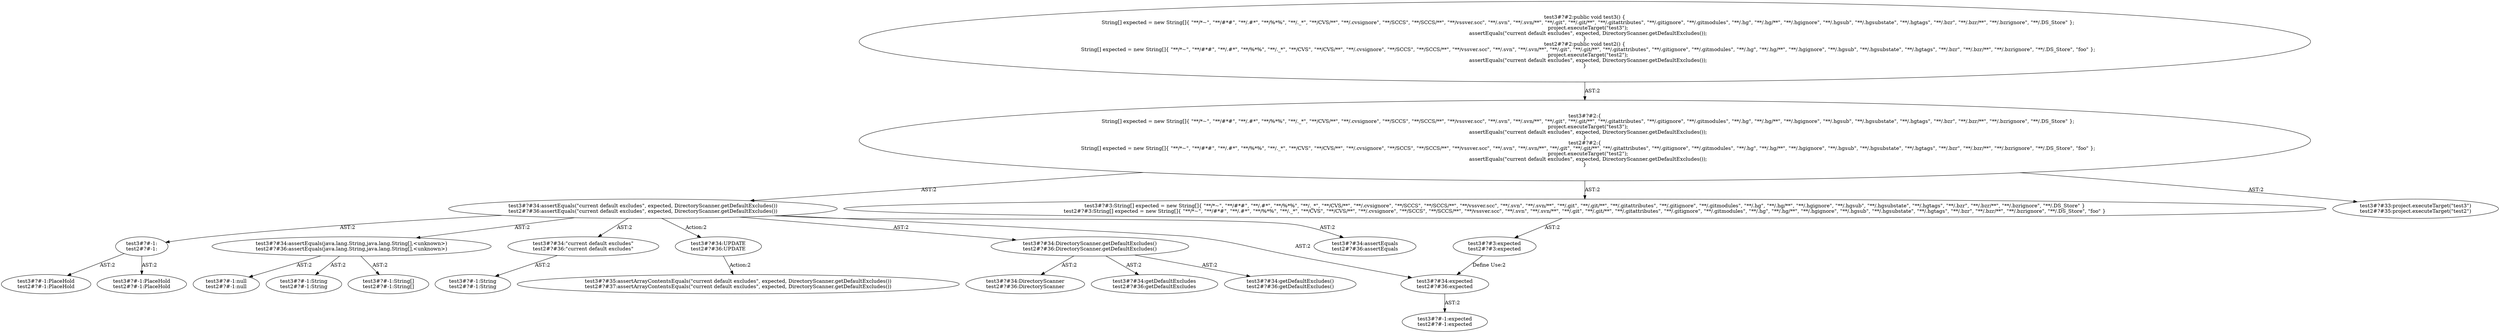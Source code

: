 digraph "Pattern" {
0 [label="test3#?#34:UPDATE
test2#?#36:UPDATE" shape=ellipse]
1 [label="test3#?#34:assertEquals(\"current default excludes\", expected, DirectoryScanner.getDefaultExcludes())
test2#?#36:assertEquals(\"current default excludes\", expected, DirectoryScanner.getDefaultExcludes())" shape=ellipse]
2 [label="test3#?#2:\{
    String[] expected = new String[]\{ \"**/*~\", \"**/#*#\", \"**/.#*\", \"**/%*%\", \"**/._*\", \"**/CVS/**\", \"**/.cvsignore\", \"**/SCCS\", \"**/SCCS/**\", \"**/vssver.scc\", \"**/.svn\", \"**/.svn/**\", \"**/.git\", \"**/.git/**\", \"**/.gitattributes\", \"**/.gitignore\", \"**/.gitmodules\", \"**/.hg\", \"**/.hg/**\", \"**/.hgignore\", \"**/.hgsub\", \"**/.hgsubstate\", \"**/.hgtags\", \"**/.bzr\", \"**/.bzr/**\", \"**/.bzrignore\", \"**/.DS_Store\" \};
    project.executeTarget(\"test3\");
    assertEquals(\"current default excludes\", expected, DirectoryScanner.getDefaultExcludes());
\}
test2#?#2:\{
    String[] expected = new String[]\{ \"**/*~\", \"**/#*#\", \"**/.#*\", \"**/%*%\", \"**/._*\", \"**/CVS\", \"**/CVS/**\", \"**/.cvsignore\", \"**/SCCS\", \"**/SCCS/**\", \"**/vssver.scc\", \"**/.svn\", \"**/.svn/**\", \"**/.git\", \"**/.git/**\", \"**/.gitattributes\", \"**/.gitignore\", \"**/.gitmodules\", \"**/.hg\", \"**/.hg/**\", \"**/.hgignore\", \"**/.hgsub\", \"**/.hgsubstate\", \"**/.hgtags\", \"**/.bzr\", \"**/.bzr/**\", \"**/.bzrignore\", \"**/.DS_Store\", \"foo\" \};
    project.executeTarget(\"test2\");
    assertEquals(\"current default excludes\", expected, DirectoryScanner.getDefaultExcludes());
\}" shape=ellipse]
3 [label="test3#?#2:public void test3() \{
    String[] expected = new String[]\{ \"**/*~\", \"**/#*#\", \"**/.#*\", \"**/%*%\", \"**/._*\", \"**/CVS/**\", \"**/.cvsignore\", \"**/SCCS\", \"**/SCCS/**\", \"**/vssver.scc\", \"**/.svn\", \"**/.svn/**\", \"**/.git\", \"**/.git/**\", \"**/.gitattributes\", \"**/.gitignore\", \"**/.gitmodules\", \"**/.hg\", \"**/.hg/**\", \"**/.hgignore\", \"**/.hgsub\", \"**/.hgsubstate\", \"**/.hgtags\", \"**/.bzr\", \"**/.bzr/**\", \"**/.bzrignore\", \"**/.DS_Store\" \};
    project.executeTarget(\"test3\");
    assertEquals(\"current default excludes\", expected, DirectoryScanner.getDefaultExcludes());
\}
test2#?#2:public void test2() \{
    String[] expected = new String[]\{ \"**/*~\", \"**/#*#\", \"**/.#*\", \"**/%*%\", \"**/._*\", \"**/CVS\", \"**/CVS/**\", \"**/.cvsignore\", \"**/SCCS\", \"**/SCCS/**\", \"**/vssver.scc\", \"**/.svn\", \"**/.svn/**\", \"**/.git\", \"**/.git/**\", \"**/.gitattributes\", \"**/.gitignore\", \"**/.gitmodules\", \"**/.hg\", \"**/.hg/**\", \"**/.hgignore\", \"**/.hgsub\", \"**/.hgsubstate\", \"**/.hgtags\", \"**/.bzr\", \"**/.bzr/**\", \"**/.bzrignore\", \"**/.DS_Store\", \"foo\" \};
    project.executeTarget(\"test2\");
    assertEquals(\"current default excludes\", expected, DirectoryScanner.getDefaultExcludes());
\}" shape=ellipse]
4 [label="test3#?#3:String[] expected = new String[]\{ \"**/*~\", \"**/#*#\", \"**/.#*\", \"**/%*%\", \"**/._*\", \"**/CVS/**\", \"**/.cvsignore\", \"**/SCCS\", \"**/SCCS/**\", \"**/vssver.scc\", \"**/.svn\", \"**/.svn/**\", \"**/.git\", \"**/.git/**\", \"**/.gitattributes\", \"**/.gitignore\", \"**/.gitmodules\", \"**/.hg\", \"**/.hg/**\", \"**/.hgignore\", \"**/.hgsub\", \"**/.hgsubstate\", \"**/.hgtags\", \"**/.bzr\", \"**/.bzr/**\", \"**/.bzrignore\", \"**/.DS_Store\" \}
test2#?#3:String[] expected = new String[]\{ \"**/*~\", \"**/#*#\", \"**/.#*\", \"**/%*%\", \"**/._*\", \"**/CVS\", \"**/CVS/**\", \"**/.cvsignore\", \"**/SCCS\", \"**/SCCS/**\", \"**/vssver.scc\", \"**/.svn\", \"**/.svn/**\", \"**/.git\", \"**/.git/**\", \"**/.gitattributes\", \"**/.gitignore\", \"**/.gitmodules\", \"**/.hg\", \"**/.hg/**\", \"**/.hgignore\", \"**/.hgsub\", \"**/.hgsubstate\", \"**/.hgtags\", \"**/.bzr\", \"**/.bzr/**\", \"**/.bzrignore\", \"**/.DS_Store\", \"foo\" \}" shape=ellipse]
5 [label="test3#?#33:project.executeTarget(\"test3\")
test2#?#35:project.executeTarget(\"test2\")" shape=ellipse]
6 [label="test3#?#34:assertEquals
test2#?#36:assertEquals" shape=ellipse]
7 [label="test3#?#-1:
test2#?#-1:" shape=ellipse]
8 [label="test3#?#-1:PlaceHold
test2#?#-1:PlaceHold" shape=ellipse]
9 [label="test3#?#-1:PlaceHold
test2#?#-1:PlaceHold" shape=ellipse]
10 [label="test3#?#34:assertEquals(java.lang.String,java.lang.String[],<unknown>)
test2#?#36:assertEquals(java.lang.String,java.lang.String[],<unknown>)" shape=ellipse]
11 [label="test3#?#-1:String
test2#?#-1:String" shape=ellipse]
12 [label="test3#?#-1:String[]
test2#?#-1:String[]" shape=ellipse]
13 [label="test3#?#-1:null
test2#?#-1:null" shape=ellipse]
14 [label="test3#?#34:\"current default excludes\"
test2#?#36:\"current default excludes\"" shape=ellipse]
15 [label="test3#?#-1:String
test2#?#-1:String" shape=ellipse]
16 [label="test3#?#34:expected
test2#?#36:expected" shape=ellipse]
17 [label="test3#?#3:expected
test2#?#3:expected" shape=ellipse]
18 [label="test3#?#-1:expected
test2#?#-1:expected" shape=ellipse]
19 [label="test3#?#34:DirectoryScanner.getDefaultExcludes()
test2#?#36:DirectoryScanner.getDefaultExcludes()" shape=ellipse]
20 [label="test3#?#34:getDefaultExcludes
test2#?#36:getDefaultExcludes" shape=ellipse]
21 [label="test3#?#34:DirectoryScanner
test2#?#36:DirectoryScanner" shape=ellipse]
22 [label="test3#?#34:getDefaultExcludes()
test2#?#36:getDefaultExcludes()" shape=ellipse]
23 [label="test3#?#35:assertArrayContentsEquals(\"current default excludes\", expected, DirectoryScanner.getDefaultExcludes())
test2#?#37:assertArrayContentsEquals(\"current default excludes\", expected, DirectoryScanner.getDefaultExcludes())" shape=ellipse]
0 -> 23 [label="Action:2"];
1 -> 0 [label="Action:2"];
1 -> 6 [label="AST:2"];
1 -> 7 [label="AST:2"];
1 -> 10 [label="AST:2"];
1 -> 14 [label="AST:2"];
1 -> 16 [label="AST:2"];
1 -> 19 [label="AST:2"];
2 -> 1 [label="AST:2"];
2 -> 4 [label="AST:2"];
2 -> 5 [label="AST:2"];
3 -> 2 [label="AST:2"];
4 -> 17 [label="AST:2"];
7 -> 8 [label="AST:2"];
7 -> 9 [label="AST:2"];
10 -> 11 [label="AST:2"];
10 -> 12 [label="AST:2"];
10 -> 13 [label="AST:2"];
14 -> 15 [label="AST:2"];
16 -> 18 [label="AST:2"];
17 -> 16 [label="Define Use:2"];
19 -> 20 [label="AST:2"];
19 -> 21 [label="AST:2"];
19 -> 22 [label="AST:2"];
}